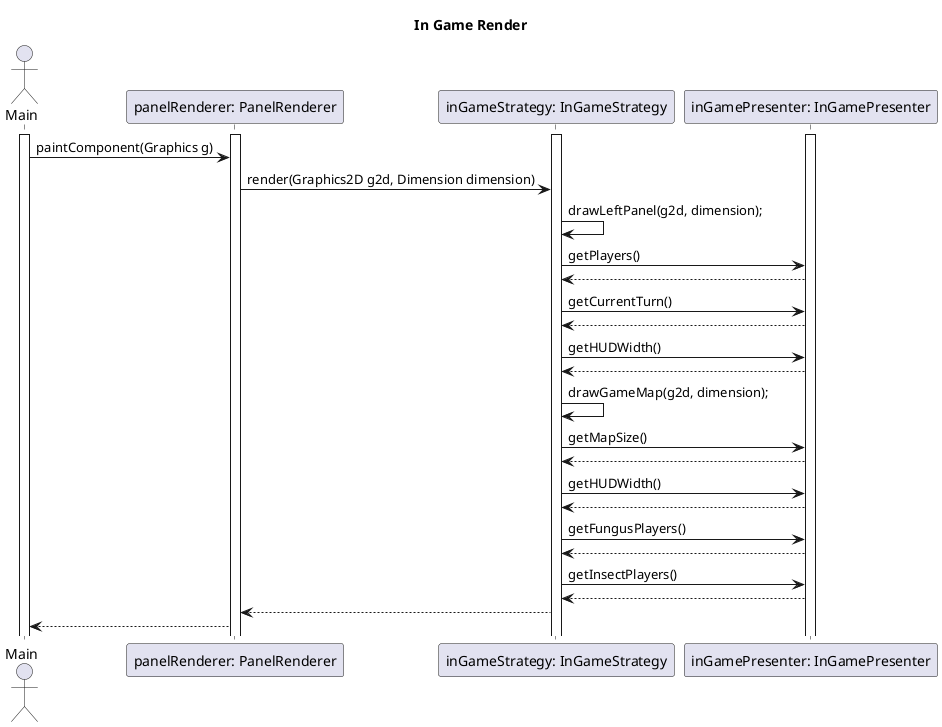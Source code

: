 @startuml InGameRenderer

title In Game Render

actor "Main" As M
participant "panelRenderer: PanelRenderer" as Panelrenderer
participant "inGameStrategy: InGameStrategy" as mms
participant "inGamePresenter: InGamePresenter" as mmp

activate M
activate Panelrenderer
activate mms
activate mmp

M->Panelrenderer: paintComponent(Graphics g)
Panelrenderer->mms: render(Graphics2D g2d, Dimension dimension)
mms->mms:drawLeftPanel(g2d, dimension);
mms->mmp:getPlayers()
mmp-->mms
mms->mmp:getCurrentTurn()
mmp-->mms
mms->mmp:getHUDWidth()
mmp-->mms
mms->mms:drawGameMap(g2d, dimension);
mms->mmp:getMapSize()
mmp-->mms
mms->mmp:getHUDWidth()
mmp-->mms
mms->mmp:getFungusPlayers()
mmp-->mms
mms->mmp:getInsectPlayers()
mmp-->mms

mms-->Panelrenderer
Panelrenderer-->M

@enduml
